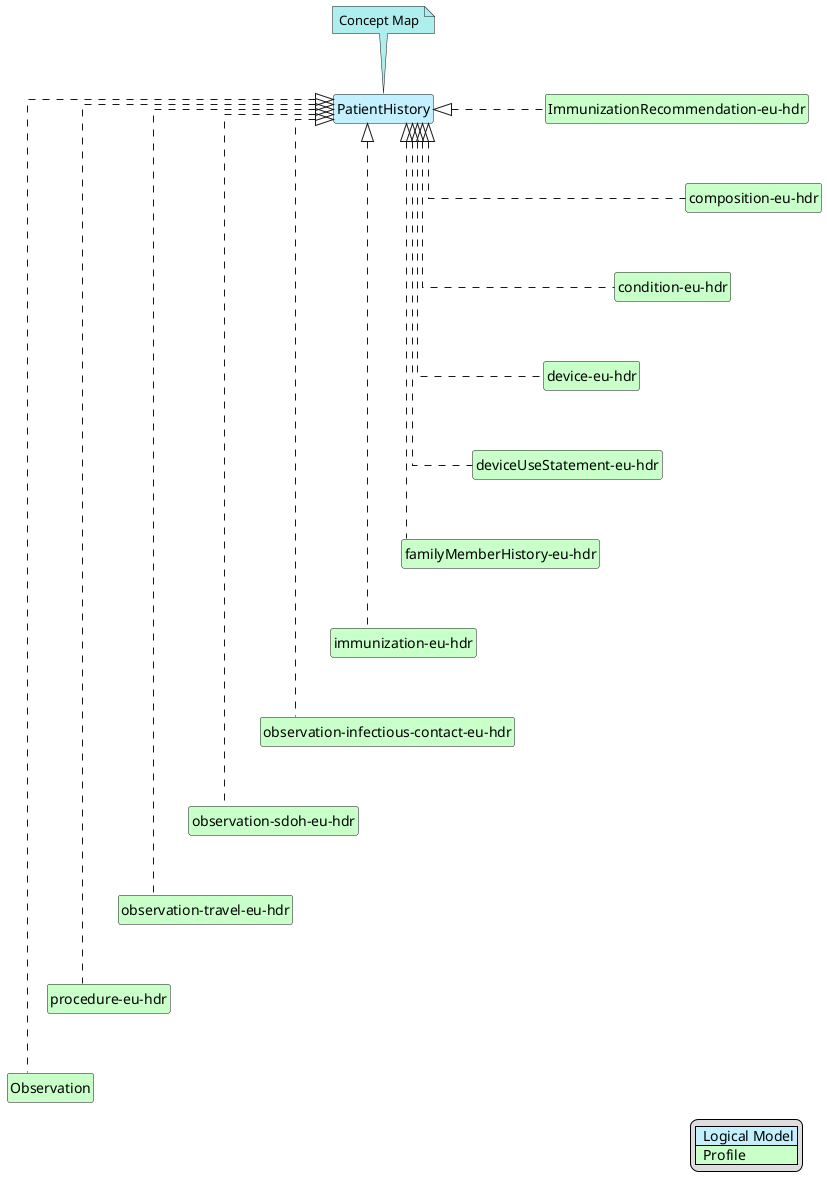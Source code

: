 @startuml
hide circle
hide stereotype
hide members
hide methods
skinparam linetype ortho
skinparam class {
BackgroundColor<<LogicalModel>> #APPLICATION
BackgroundColor<<Profile>> #TECHNOLOGY
}
legend right
| <#APPLICATION>  Logical Model |
| <#TECHNOLOGY>  Profile |
endlegend
class "PatientHistory" <<LogicalModel>> [[StructureDefinition-PatientHistory.html]]
note top #PaleTurquoise [[ConceptMap-patientHistory2FHIR-eu-hdr.html]]
Concept Map
endnote
class "ImmunizationRecommendation-eu-hdr" <<Profile>> [[StructureDefinition-ImmunizationRecommendation-eu-hdr.html]]
"PatientHistory" <|. "ImmunizationRecommendation-eu-hdr"
class "composition-eu-hdr" <<Profile>> [[StructureDefinition-composition-eu-hdr.html]]
"PatientHistory" <|. "composition-eu-hdr"
"ImmunizationRecommendation-eu-hdr" -d[hidden]-> "composition-eu-hdr"
class "condition-eu-hdr" <<Profile>> [[StructureDefinition-condition-eu-hdr.html]]
"PatientHistory" <|. "condition-eu-hdr"
"composition-eu-hdr" -d[hidden]-> "condition-eu-hdr"
class "device-eu-hdr" <<Profile>> [[StructureDefinition-device-eu-hdr.html]]
"PatientHistory" <|. "device-eu-hdr"
"condition-eu-hdr" -d[hidden]-> "device-eu-hdr"
class "deviceUseStatement-eu-hdr" <<Profile>> [[StructureDefinition-deviceUseStatement-eu-hdr.html]]
"PatientHistory" <|. "deviceUseStatement-eu-hdr"
"device-eu-hdr" -d[hidden]-> "deviceUseStatement-eu-hdr"
class "familyMemberHistory-eu-hdr" <<Profile>> [[StructureDefinition-familyMemberHistory-eu-hdr.html]]
"PatientHistory" <|. "familyMemberHistory-eu-hdr"
"deviceUseStatement-eu-hdr" -d[hidden]-> "familyMemberHistory-eu-hdr"
class "immunization-eu-hdr" <<Profile>> [[StructureDefinition-immunization-eu-hdr.html]]
"PatientHistory" <|. "immunization-eu-hdr"
"familyMemberHistory-eu-hdr" -d[hidden]-> "immunization-eu-hdr"
class "observation-infectious-contact-eu-hdr" <<Profile>> [[StructureDefinition-observation-infectious-contact-eu-hdr.html]]
"PatientHistory" <|. "observation-infectious-contact-eu-hdr"
"immunization-eu-hdr" -d[hidden]-> "observation-infectious-contact-eu-hdr"
class "observation-sdoh-eu-hdr" <<Profile>> [[StructureDefinition-observation-sdoh-eu-hdr.html]]
"PatientHistory" <|. "observation-sdoh-eu-hdr"
"observation-infectious-contact-eu-hdr" -d[hidden]-> "observation-sdoh-eu-hdr"
class "observation-travel-eu-hdr" <<Profile>> [[StructureDefinition-observation-travel-eu-hdr.html]]
"PatientHistory" <|. "observation-travel-eu-hdr"
"observation-sdoh-eu-hdr" -d[hidden]-> "observation-travel-eu-hdr"
class "procedure-eu-hdr" <<Profile>> [[StructureDefinition-procedure-eu-hdr.html]]
"PatientHistory" <|. "procedure-eu-hdr"
"observation-travel-eu-hdr" -d[hidden]-> "procedure-eu-hdr"
class "Observation" <<Profile>> [[http://hl7.org/fhir/StructureDefinition/Observation]]
"PatientHistory" <|. "Observation"
"procedure-eu-hdr" -d[hidden]-> "Observation"
@enduml

